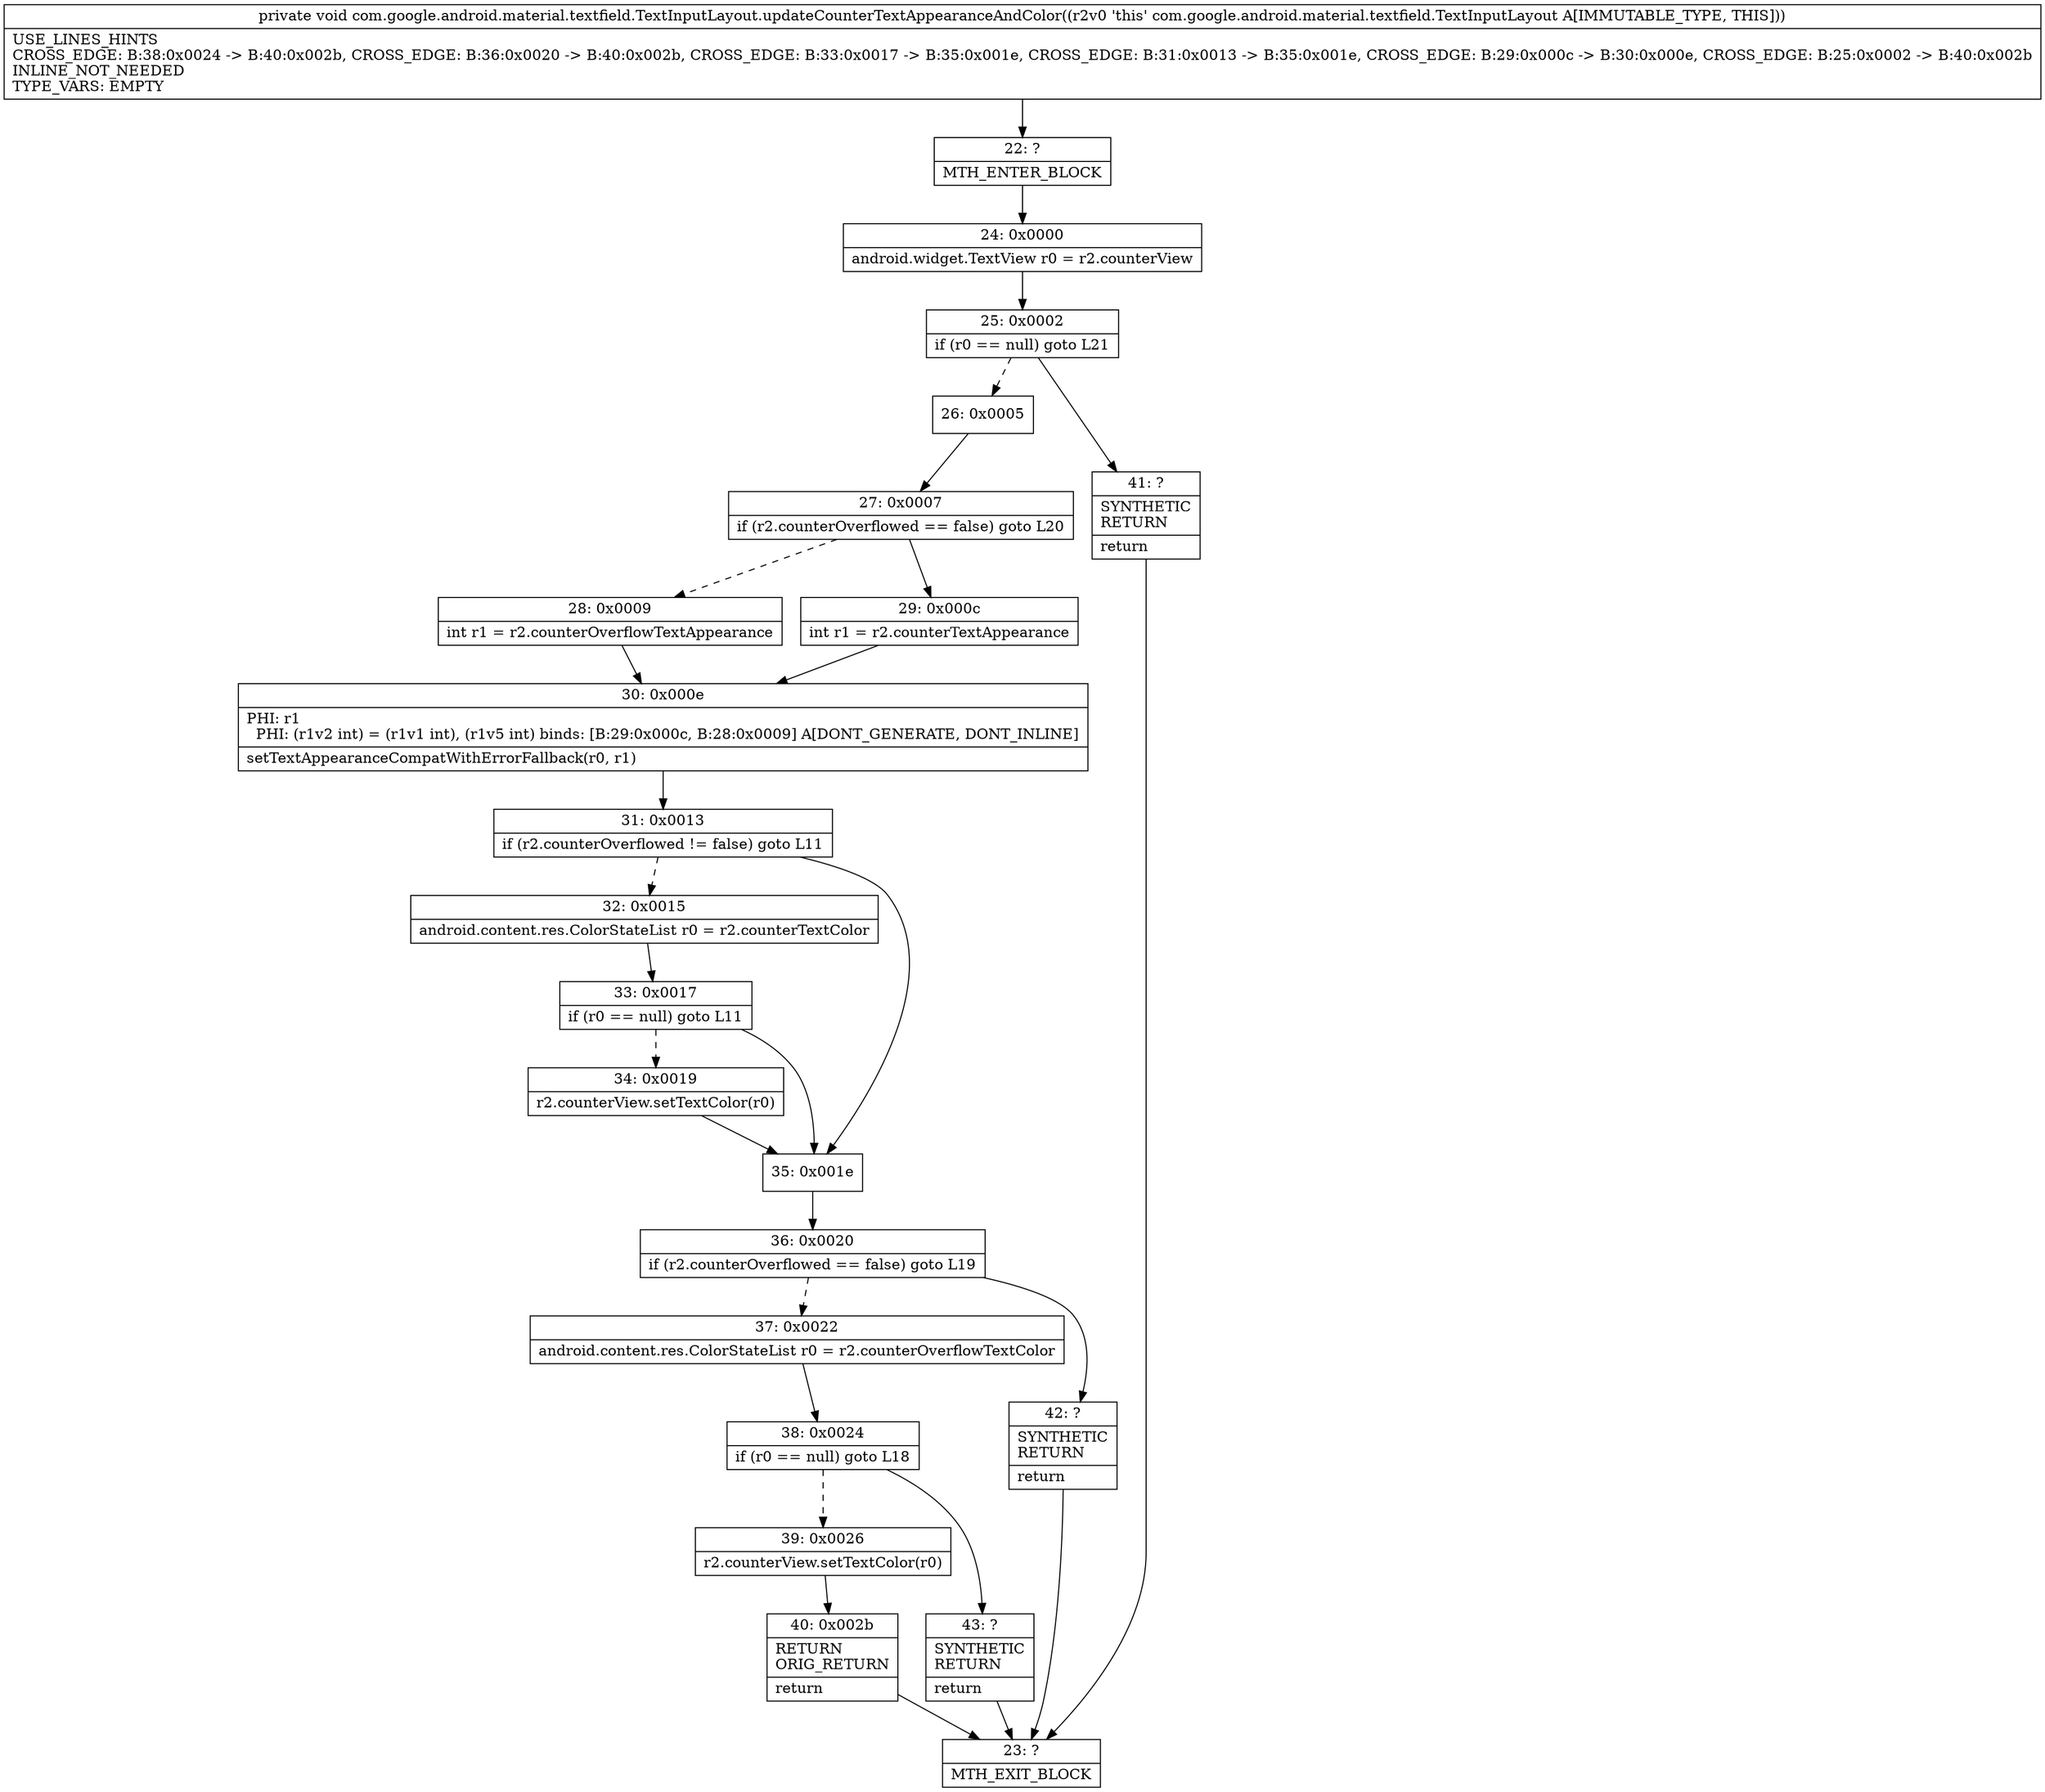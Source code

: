 digraph "CFG forcom.google.android.material.textfield.TextInputLayout.updateCounterTextAppearanceAndColor()V" {
Node_22 [shape=record,label="{22\:\ ?|MTH_ENTER_BLOCK\l}"];
Node_24 [shape=record,label="{24\:\ 0x0000|android.widget.TextView r0 = r2.counterView\l}"];
Node_25 [shape=record,label="{25\:\ 0x0002|if (r0 == null) goto L21\l}"];
Node_26 [shape=record,label="{26\:\ 0x0005}"];
Node_27 [shape=record,label="{27\:\ 0x0007|if (r2.counterOverflowed == false) goto L20\l}"];
Node_28 [shape=record,label="{28\:\ 0x0009|int r1 = r2.counterOverflowTextAppearance\l}"];
Node_30 [shape=record,label="{30\:\ 0x000e|PHI: r1 \l  PHI: (r1v2 int) = (r1v1 int), (r1v5 int) binds: [B:29:0x000c, B:28:0x0009] A[DONT_GENERATE, DONT_INLINE]\l|setTextAppearanceCompatWithErrorFallback(r0, r1)\l}"];
Node_31 [shape=record,label="{31\:\ 0x0013|if (r2.counterOverflowed != false) goto L11\l}"];
Node_32 [shape=record,label="{32\:\ 0x0015|android.content.res.ColorStateList r0 = r2.counterTextColor\l}"];
Node_33 [shape=record,label="{33\:\ 0x0017|if (r0 == null) goto L11\l}"];
Node_34 [shape=record,label="{34\:\ 0x0019|r2.counterView.setTextColor(r0)\l}"];
Node_35 [shape=record,label="{35\:\ 0x001e}"];
Node_36 [shape=record,label="{36\:\ 0x0020|if (r2.counterOverflowed == false) goto L19\l}"];
Node_37 [shape=record,label="{37\:\ 0x0022|android.content.res.ColorStateList r0 = r2.counterOverflowTextColor\l}"];
Node_38 [shape=record,label="{38\:\ 0x0024|if (r0 == null) goto L18\l}"];
Node_39 [shape=record,label="{39\:\ 0x0026|r2.counterView.setTextColor(r0)\l}"];
Node_40 [shape=record,label="{40\:\ 0x002b|RETURN\lORIG_RETURN\l|return\l}"];
Node_23 [shape=record,label="{23\:\ ?|MTH_EXIT_BLOCK\l}"];
Node_43 [shape=record,label="{43\:\ ?|SYNTHETIC\lRETURN\l|return\l}"];
Node_42 [shape=record,label="{42\:\ ?|SYNTHETIC\lRETURN\l|return\l}"];
Node_29 [shape=record,label="{29\:\ 0x000c|int r1 = r2.counterTextAppearance\l}"];
Node_41 [shape=record,label="{41\:\ ?|SYNTHETIC\lRETURN\l|return\l}"];
MethodNode[shape=record,label="{private void com.google.android.material.textfield.TextInputLayout.updateCounterTextAppearanceAndColor((r2v0 'this' com.google.android.material.textfield.TextInputLayout A[IMMUTABLE_TYPE, THIS]))  | USE_LINES_HINTS\lCROSS_EDGE: B:38:0x0024 \-\> B:40:0x002b, CROSS_EDGE: B:36:0x0020 \-\> B:40:0x002b, CROSS_EDGE: B:33:0x0017 \-\> B:35:0x001e, CROSS_EDGE: B:31:0x0013 \-\> B:35:0x001e, CROSS_EDGE: B:29:0x000c \-\> B:30:0x000e, CROSS_EDGE: B:25:0x0002 \-\> B:40:0x002b\lINLINE_NOT_NEEDED\lTYPE_VARS: EMPTY\l}"];
MethodNode -> Node_22;Node_22 -> Node_24;
Node_24 -> Node_25;
Node_25 -> Node_26[style=dashed];
Node_25 -> Node_41;
Node_26 -> Node_27;
Node_27 -> Node_28[style=dashed];
Node_27 -> Node_29;
Node_28 -> Node_30;
Node_30 -> Node_31;
Node_31 -> Node_32[style=dashed];
Node_31 -> Node_35;
Node_32 -> Node_33;
Node_33 -> Node_34[style=dashed];
Node_33 -> Node_35;
Node_34 -> Node_35;
Node_35 -> Node_36;
Node_36 -> Node_37[style=dashed];
Node_36 -> Node_42;
Node_37 -> Node_38;
Node_38 -> Node_39[style=dashed];
Node_38 -> Node_43;
Node_39 -> Node_40;
Node_40 -> Node_23;
Node_43 -> Node_23;
Node_42 -> Node_23;
Node_29 -> Node_30;
Node_41 -> Node_23;
}


